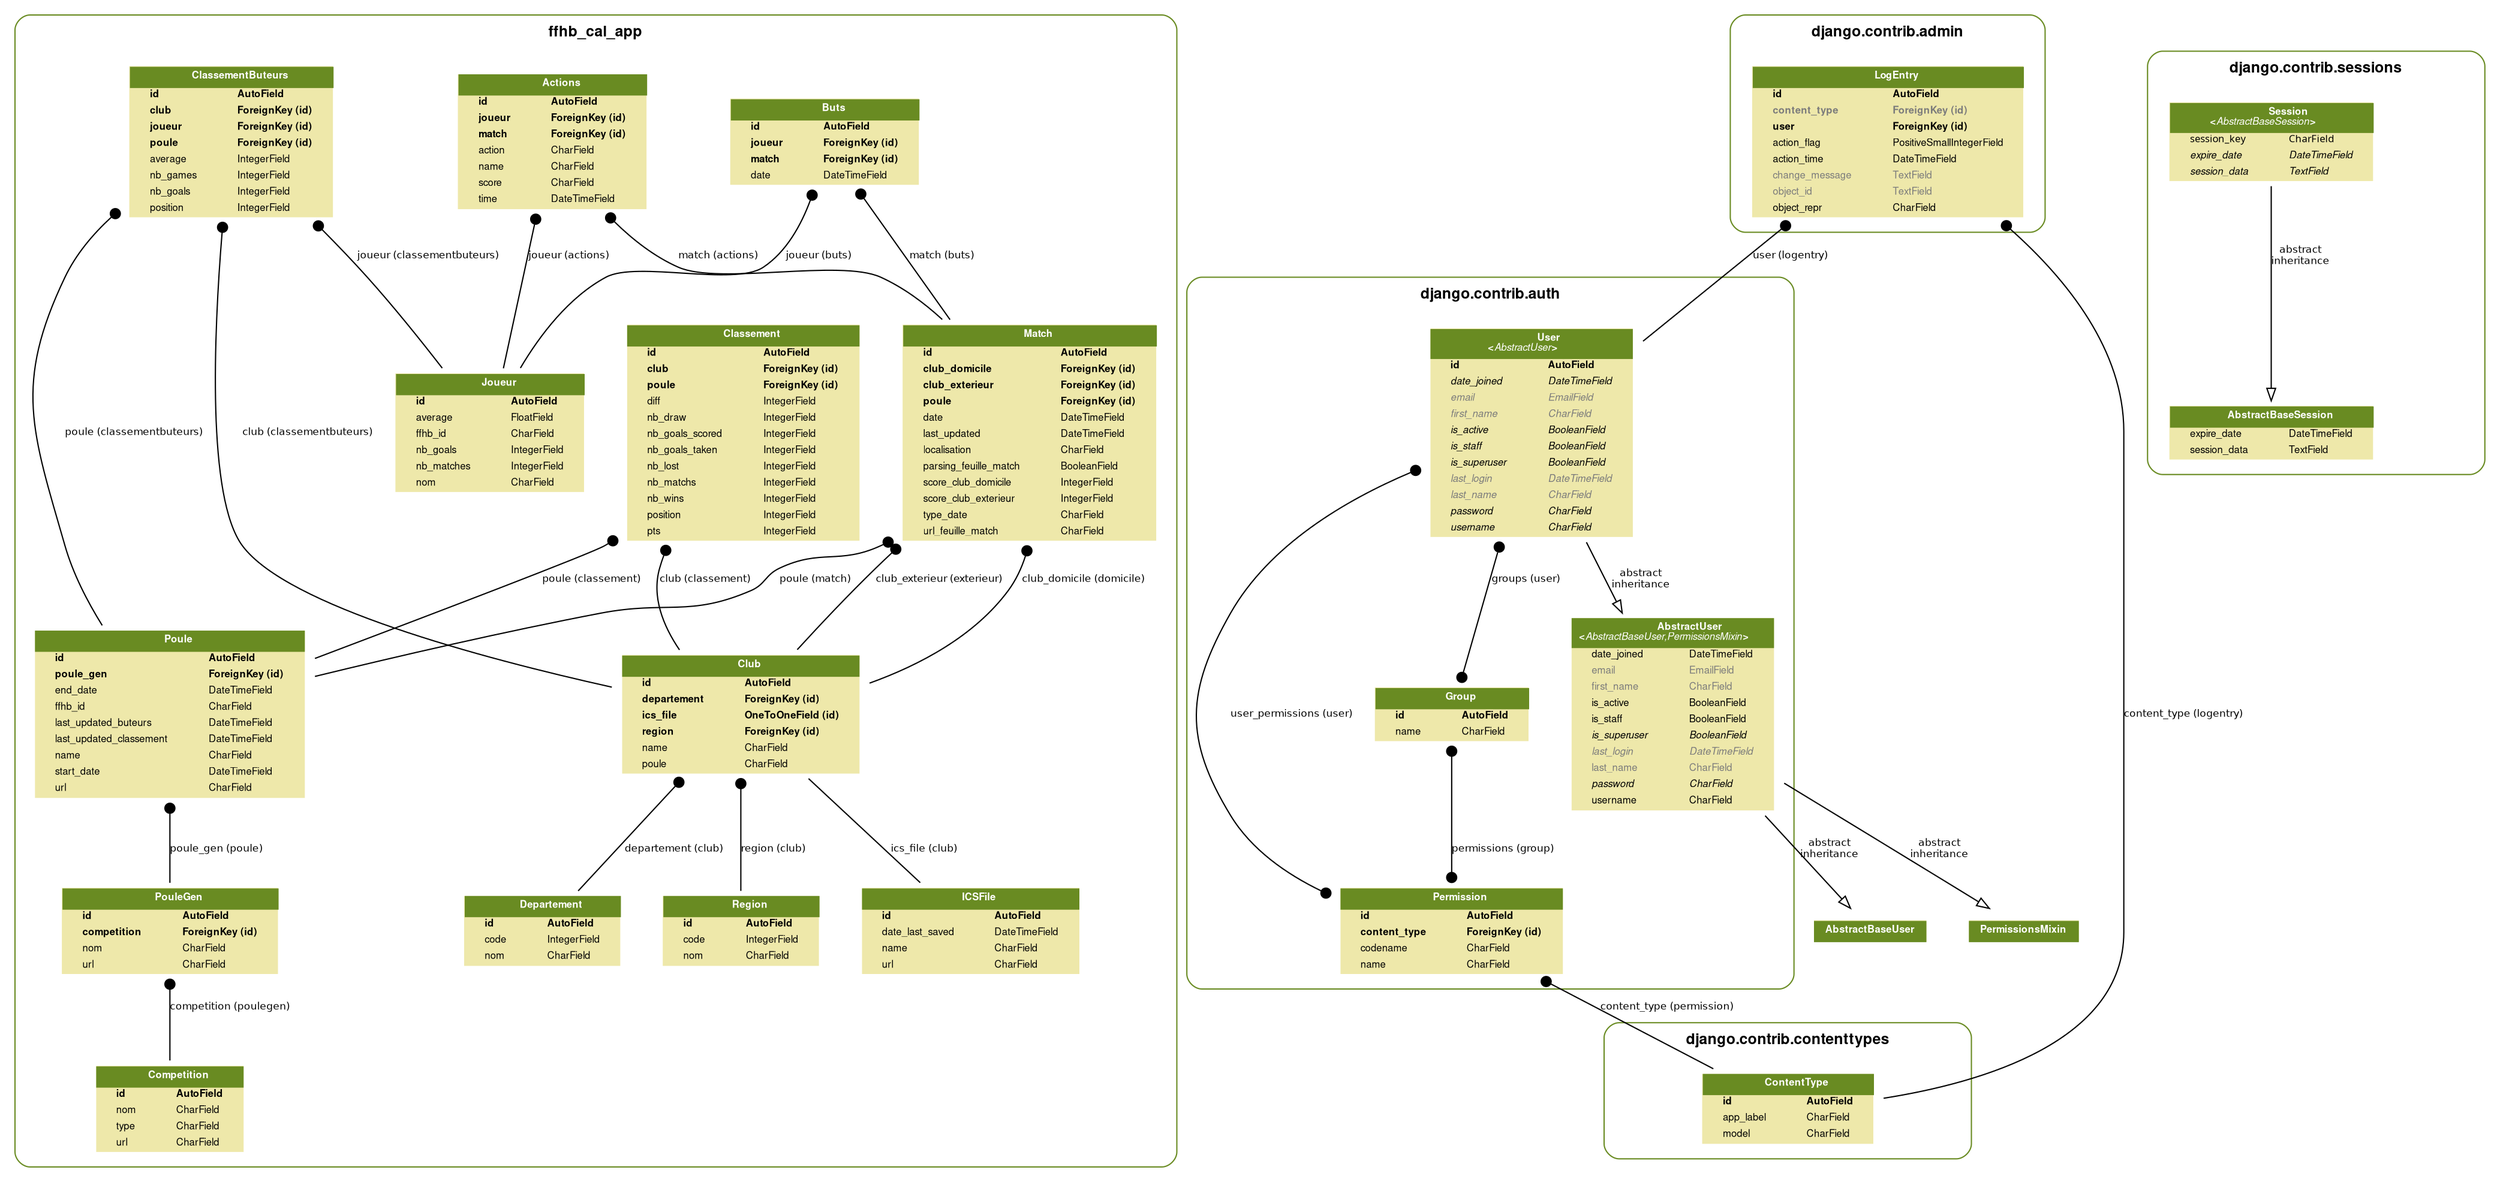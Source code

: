 digraph model_graph {
  // Dotfile by Django-Extensions graph_models
  // Created: 2018-10-23 17:36
  // Cli Options: -a

  fontname = "Helvetica"
  fontsize = 8
  splines  = true

  node [
    fontname = "Helvetica"
    fontsize = 8
    shape = "plaintext"
  ]

  edge [
    fontname = "Helvetica"
    fontsize = 8
  ]

  // Labels
  subgraph cluster_ffhb_cal_app {
    label=<
          <TABLE BORDER="0" CELLBORDER="0" CELLSPACING="0">
          <TR><TD COLSPAN="2" CELLPADDING="4" ALIGN="CENTER">
          <FONT FACE="Helvetica Bold" COLOR="Black" POINT-SIZE="12">
          ffhb_cal_app
          </FONT>
          </TD></TR>
          </TABLE>
          >
    color=olivedrab4
    style="rounded"
  
    ffhb_cal_app_models_Competition [label=<
      <TABLE BGCOLOR="palegoldenrod" BORDER="0" CELLBORDER="0" CELLSPACING="0">
      <TR><TD COLSPAN="2" CELLPADDING="4" ALIGN="CENTER" BGCOLOR="olivedrab4">
      <FONT FACE="Helvetica Bold" COLOR="white">
      Competition
      </FONT></TD></TR>
    
    
      <TR><TD ALIGN="LEFT" BORDER="0">
      <FONT FACE="Helvetica Bold">id</FONT>
      </TD><TD ALIGN="LEFT">
      <FONT FACE="Helvetica Bold">AutoField</FONT>
      </TD></TR>
    
    
    
      <TR><TD ALIGN="LEFT" BORDER="0">
      <FONT FACE="Helvetica ">nom</FONT>
      </TD><TD ALIGN="LEFT">
      <FONT FACE="Helvetica ">CharField</FONT>
      </TD></TR>
    
    
    
      <TR><TD ALIGN="LEFT" BORDER="0">
      <FONT FACE="Helvetica ">type</FONT>
      </TD><TD ALIGN="LEFT">
      <FONT FACE="Helvetica ">CharField</FONT>
      </TD></TR>
    
    
    
      <TR><TD ALIGN="LEFT" BORDER="0">
      <FONT FACE="Helvetica ">url</FONT>
      </TD><TD ALIGN="LEFT">
      <FONT FACE="Helvetica ">CharField</FONT>
      </TD></TR>
    
    
      </TABLE>
      >]
  
    ffhb_cal_app_models_PouleGen [label=<
      <TABLE BGCOLOR="palegoldenrod" BORDER="0" CELLBORDER="0" CELLSPACING="0">
      <TR><TD COLSPAN="2" CELLPADDING="4" ALIGN="CENTER" BGCOLOR="olivedrab4">
      <FONT FACE="Helvetica Bold" COLOR="white">
      PouleGen
      </FONT></TD></TR>
    
    
      <TR><TD ALIGN="LEFT" BORDER="0">
      <FONT FACE="Helvetica Bold">id</FONT>
      </TD><TD ALIGN="LEFT">
      <FONT FACE="Helvetica Bold">AutoField</FONT>
      </TD></TR>
    
    
    
      <TR><TD ALIGN="LEFT" BORDER="0">
      <FONT FACE="Helvetica Bold">competition</FONT>
      </TD><TD ALIGN="LEFT">
      <FONT FACE="Helvetica Bold">ForeignKey (id)</FONT>
      </TD></TR>
    
    
    
      <TR><TD ALIGN="LEFT" BORDER="0">
      <FONT FACE="Helvetica ">nom</FONT>
      </TD><TD ALIGN="LEFT">
      <FONT FACE="Helvetica ">CharField</FONT>
      </TD></TR>
    
    
    
      <TR><TD ALIGN="LEFT" BORDER="0">
      <FONT FACE="Helvetica ">url</FONT>
      </TD><TD ALIGN="LEFT">
      <FONT FACE="Helvetica ">CharField</FONT>
      </TD></TR>
    
    
      </TABLE>
      >]
  
    ffhb_cal_app_models_Poule [label=<
      <TABLE BGCOLOR="palegoldenrod" BORDER="0" CELLBORDER="0" CELLSPACING="0">
      <TR><TD COLSPAN="2" CELLPADDING="4" ALIGN="CENTER" BGCOLOR="olivedrab4">
      <FONT FACE="Helvetica Bold" COLOR="white">
      Poule
      </FONT></TD></TR>
    
    
      <TR><TD ALIGN="LEFT" BORDER="0">
      <FONT FACE="Helvetica Bold">id</FONT>
      </TD><TD ALIGN="LEFT">
      <FONT FACE="Helvetica Bold">AutoField</FONT>
      </TD></TR>
    
    
    
      <TR><TD ALIGN="LEFT" BORDER="0">
      <FONT FACE="Helvetica Bold">poule_gen</FONT>
      </TD><TD ALIGN="LEFT">
      <FONT FACE="Helvetica Bold">ForeignKey (id)</FONT>
      </TD></TR>
    
    
    
      <TR><TD ALIGN="LEFT" BORDER="0">
      <FONT FACE="Helvetica ">end_date</FONT>
      </TD><TD ALIGN="LEFT">
      <FONT FACE="Helvetica ">DateTimeField</FONT>
      </TD></TR>
    
    
    
      <TR><TD ALIGN="LEFT" BORDER="0">
      <FONT FACE="Helvetica ">ffhb_id</FONT>
      </TD><TD ALIGN="LEFT">
      <FONT FACE="Helvetica ">CharField</FONT>
      </TD></TR>
    
    
    
      <TR><TD ALIGN="LEFT" BORDER="0">
      <FONT FACE="Helvetica ">last_updated_buteurs</FONT>
      </TD><TD ALIGN="LEFT">
      <FONT FACE="Helvetica ">DateTimeField</FONT>
      </TD></TR>
    
    
    
      <TR><TD ALIGN="LEFT" BORDER="0">
      <FONT FACE="Helvetica ">last_updated_classement</FONT>
      </TD><TD ALIGN="LEFT">
      <FONT FACE="Helvetica ">DateTimeField</FONT>
      </TD></TR>
    
    
    
      <TR><TD ALIGN="LEFT" BORDER="0">
      <FONT FACE="Helvetica ">name</FONT>
      </TD><TD ALIGN="LEFT">
      <FONT FACE="Helvetica ">CharField</FONT>
      </TD></TR>
    
    
    
      <TR><TD ALIGN="LEFT" BORDER="0">
      <FONT FACE="Helvetica ">start_date</FONT>
      </TD><TD ALIGN="LEFT">
      <FONT FACE="Helvetica ">DateTimeField</FONT>
      </TD></TR>
    
    
    
      <TR><TD ALIGN="LEFT" BORDER="0">
      <FONT FACE="Helvetica ">url</FONT>
      </TD><TD ALIGN="LEFT">
      <FONT FACE="Helvetica ">CharField</FONT>
      </TD></TR>
    
    
      </TABLE>
      >]
  
    ffhb_cal_app_models_Departement [label=<
      <TABLE BGCOLOR="palegoldenrod" BORDER="0" CELLBORDER="0" CELLSPACING="0">
      <TR><TD COLSPAN="2" CELLPADDING="4" ALIGN="CENTER" BGCOLOR="olivedrab4">
      <FONT FACE="Helvetica Bold" COLOR="white">
      Departement
      </FONT></TD></TR>
    
    
      <TR><TD ALIGN="LEFT" BORDER="0">
      <FONT FACE="Helvetica Bold">id</FONT>
      </TD><TD ALIGN="LEFT">
      <FONT FACE="Helvetica Bold">AutoField</FONT>
      </TD></TR>
    
    
    
      <TR><TD ALIGN="LEFT" BORDER="0">
      <FONT FACE="Helvetica ">code</FONT>
      </TD><TD ALIGN="LEFT">
      <FONT FACE="Helvetica ">IntegerField</FONT>
      </TD></TR>
    
    
    
      <TR><TD ALIGN="LEFT" BORDER="0">
      <FONT FACE="Helvetica ">nom</FONT>
      </TD><TD ALIGN="LEFT">
      <FONT FACE="Helvetica ">CharField</FONT>
      </TD></TR>
    
    
      </TABLE>
      >]
  
    ffhb_cal_app_models_Region [label=<
      <TABLE BGCOLOR="palegoldenrod" BORDER="0" CELLBORDER="0" CELLSPACING="0">
      <TR><TD COLSPAN="2" CELLPADDING="4" ALIGN="CENTER" BGCOLOR="olivedrab4">
      <FONT FACE="Helvetica Bold" COLOR="white">
      Region
      </FONT></TD></TR>
    
    
      <TR><TD ALIGN="LEFT" BORDER="0">
      <FONT FACE="Helvetica Bold">id</FONT>
      </TD><TD ALIGN="LEFT">
      <FONT FACE="Helvetica Bold">AutoField</FONT>
      </TD></TR>
    
    
    
      <TR><TD ALIGN="LEFT" BORDER="0">
      <FONT FACE="Helvetica ">code</FONT>
      </TD><TD ALIGN="LEFT">
      <FONT FACE="Helvetica ">IntegerField</FONT>
      </TD></TR>
    
    
    
      <TR><TD ALIGN="LEFT" BORDER="0">
      <FONT FACE="Helvetica ">nom</FONT>
      </TD><TD ALIGN="LEFT">
      <FONT FACE="Helvetica ">CharField</FONT>
      </TD></TR>
    
    
      </TABLE>
      >]
  
    ffhb_cal_app_models_ICSFile [label=<
      <TABLE BGCOLOR="palegoldenrod" BORDER="0" CELLBORDER="0" CELLSPACING="0">
      <TR><TD COLSPAN="2" CELLPADDING="4" ALIGN="CENTER" BGCOLOR="olivedrab4">
      <FONT FACE="Helvetica Bold" COLOR="white">
      ICSFile
      </FONT></TD></TR>
    
    
      <TR><TD ALIGN="LEFT" BORDER="0">
      <FONT FACE="Helvetica Bold">id</FONT>
      </TD><TD ALIGN="LEFT">
      <FONT FACE="Helvetica Bold">AutoField</FONT>
      </TD></TR>
    
    
    
      <TR><TD ALIGN="LEFT" BORDER="0">
      <FONT FACE="Helvetica ">date_last_saved</FONT>
      </TD><TD ALIGN="LEFT">
      <FONT FACE="Helvetica ">DateTimeField</FONT>
      </TD></TR>
    
    
    
      <TR><TD ALIGN="LEFT" BORDER="0">
      <FONT FACE="Helvetica ">name</FONT>
      </TD><TD ALIGN="LEFT">
      <FONT FACE="Helvetica ">CharField</FONT>
      </TD></TR>
    
    
    
      <TR><TD ALIGN="LEFT" BORDER="0">
      <FONT FACE="Helvetica ">url</FONT>
      </TD><TD ALIGN="LEFT">
      <FONT FACE="Helvetica ">CharField</FONT>
      </TD></TR>
    
    
      </TABLE>
      >]
  
    ffhb_cal_app_models_Club [label=<
      <TABLE BGCOLOR="palegoldenrod" BORDER="0" CELLBORDER="0" CELLSPACING="0">
      <TR><TD COLSPAN="2" CELLPADDING="4" ALIGN="CENTER" BGCOLOR="olivedrab4">
      <FONT FACE="Helvetica Bold" COLOR="white">
      Club
      </FONT></TD></TR>
    
    
      <TR><TD ALIGN="LEFT" BORDER="0">
      <FONT FACE="Helvetica Bold">id</FONT>
      </TD><TD ALIGN="LEFT">
      <FONT FACE="Helvetica Bold">AutoField</FONT>
      </TD></TR>
    
    
    
      <TR><TD ALIGN="LEFT" BORDER="0">
      <FONT FACE="Helvetica Bold">departement</FONT>
      </TD><TD ALIGN="LEFT">
      <FONT FACE="Helvetica Bold">ForeignKey (id)</FONT>
      </TD></TR>
    
    
    
      <TR><TD ALIGN="LEFT" BORDER="0">
      <FONT FACE="Helvetica Bold">ics_file</FONT>
      </TD><TD ALIGN="LEFT">
      <FONT FACE="Helvetica Bold">OneToOneField (id)</FONT>
      </TD></TR>
    
    
    
      <TR><TD ALIGN="LEFT" BORDER="0">
      <FONT FACE="Helvetica Bold">region</FONT>
      </TD><TD ALIGN="LEFT">
      <FONT FACE="Helvetica Bold">ForeignKey (id)</FONT>
      </TD></TR>
    
    
    
      <TR><TD ALIGN="LEFT" BORDER="0">
      <FONT FACE="Helvetica ">name</FONT>
      </TD><TD ALIGN="LEFT">
      <FONT FACE="Helvetica ">CharField</FONT>
      </TD></TR>
    
    
    
      <TR><TD ALIGN="LEFT" BORDER="0">
      <FONT FACE="Helvetica ">poule</FONT>
      </TD><TD ALIGN="LEFT">
      <FONT FACE="Helvetica ">CharField</FONT>
      </TD></TR>
    
    
      </TABLE>
      >]
  
    ffhb_cal_app_models_Classement [label=<
      <TABLE BGCOLOR="palegoldenrod" BORDER="0" CELLBORDER="0" CELLSPACING="0">
      <TR><TD COLSPAN="2" CELLPADDING="4" ALIGN="CENTER" BGCOLOR="olivedrab4">
      <FONT FACE="Helvetica Bold" COLOR="white">
      Classement
      </FONT></TD></TR>
    
    
      <TR><TD ALIGN="LEFT" BORDER="0">
      <FONT FACE="Helvetica Bold">id</FONT>
      </TD><TD ALIGN="LEFT">
      <FONT FACE="Helvetica Bold">AutoField</FONT>
      </TD></TR>
    
    
    
      <TR><TD ALIGN="LEFT" BORDER="0">
      <FONT FACE="Helvetica Bold">club</FONT>
      </TD><TD ALIGN="LEFT">
      <FONT FACE="Helvetica Bold">ForeignKey (id)</FONT>
      </TD></TR>
    
    
    
      <TR><TD ALIGN="LEFT" BORDER="0">
      <FONT FACE="Helvetica Bold">poule</FONT>
      </TD><TD ALIGN="LEFT">
      <FONT FACE="Helvetica Bold">ForeignKey (id)</FONT>
      </TD></TR>
    
    
    
      <TR><TD ALIGN="LEFT" BORDER="0">
      <FONT FACE="Helvetica ">diff</FONT>
      </TD><TD ALIGN="LEFT">
      <FONT FACE="Helvetica ">IntegerField</FONT>
      </TD></TR>
    
    
    
      <TR><TD ALIGN="LEFT" BORDER="0">
      <FONT FACE="Helvetica ">nb_draw</FONT>
      </TD><TD ALIGN="LEFT">
      <FONT FACE="Helvetica ">IntegerField</FONT>
      </TD></TR>
    
    
    
      <TR><TD ALIGN="LEFT" BORDER="0">
      <FONT FACE="Helvetica ">nb_goals_scored</FONT>
      </TD><TD ALIGN="LEFT">
      <FONT FACE="Helvetica ">IntegerField</FONT>
      </TD></TR>
    
    
    
      <TR><TD ALIGN="LEFT" BORDER="0">
      <FONT FACE="Helvetica ">nb_goals_taken</FONT>
      </TD><TD ALIGN="LEFT">
      <FONT FACE="Helvetica ">IntegerField</FONT>
      </TD></TR>
    
    
    
      <TR><TD ALIGN="LEFT" BORDER="0">
      <FONT FACE="Helvetica ">nb_lost</FONT>
      </TD><TD ALIGN="LEFT">
      <FONT FACE="Helvetica ">IntegerField</FONT>
      </TD></TR>
    
    
    
      <TR><TD ALIGN="LEFT" BORDER="0">
      <FONT FACE="Helvetica ">nb_matchs</FONT>
      </TD><TD ALIGN="LEFT">
      <FONT FACE="Helvetica ">IntegerField</FONT>
      </TD></TR>
    
    
    
      <TR><TD ALIGN="LEFT" BORDER="0">
      <FONT FACE="Helvetica ">nb_wins</FONT>
      </TD><TD ALIGN="LEFT">
      <FONT FACE="Helvetica ">IntegerField</FONT>
      </TD></TR>
    
    
    
      <TR><TD ALIGN="LEFT" BORDER="0">
      <FONT FACE="Helvetica ">position</FONT>
      </TD><TD ALIGN="LEFT">
      <FONT FACE="Helvetica ">IntegerField</FONT>
      </TD></TR>
    
    
    
      <TR><TD ALIGN="LEFT" BORDER="0">
      <FONT FACE="Helvetica ">pts</FONT>
      </TD><TD ALIGN="LEFT">
      <FONT FACE="Helvetica ">IntegerField</FONT>
      </TD></TR>
    
    
      </TABLE>
      >]
  
    ffhb_cal_app_models_Joueur [label=<
      <TABLE BGCOLOR="palegoldenrod" BORDER="0" CELLBORDER="0" CELLSPACING="0">
      <TR><TD COLSPAN="2" CELLPADDING="4" ALIGN="CENTER" BGCOLOR="olivedrab4">
      <FONT FACE="Helvetica Bold" COLOR="white">
      Joueur
      </FONT></TD></TR>
    
    
      <TR><TD ALIGN="LEFT" BORDER="0">
      <FONT FACE="Helvetica Bold">id</FONT>
      </TD><TD ALIGN="LEFT">
      <FONT FACE="Helvetica Bold">AutoField</FONT>
      </TD></TR>
    
    
    
      <TR><TD ALIGN="LEFT" BORDER="0">
      <FONT FACE="Helvetica ">average</FONT>
      </TD><TD ALIGN="LEFT">
      <FONT FACE="Helvetica ">FloatField</FONT>
      </TD></TR>
    
    
    
      <TR><TD ALIGN="LEFT" BORDER="0">
      <FONT FACE="Helvetica ">ffhb_id</FONT>
      </TD><TD ALIGN="LEFT">
      <FONT FACE="Helvetica ">CharField</FONT>
      </TD></TR>
    
    
    
      <TR><TD ALIGN="LEFT" BORDER="0">
      <FONT FACE="Helvetica ">nb_goals</FONT>
      </TD><TD ALIGN="LEFT">
      <FONT FACE="Helvetica ">IntegerField</FONT>
      </TD></TR>
    
    
    
      <TR><TD ALIGN="LEFT" BORDER="0">
      <FONT FACE="Helvetica ">nb_matches</FONT>
      </TD><TD ALIGN="LEFT">
      <FONT FACE="Helvetica ">IntegerField</FONT>
      </TD></TR>
    
    
    
      <TR><TD ALIGN="LEFT" BORDER="0">
      <FONT FACE="Helvetica ">nom</FONT>
      </TD><TD ALIGN="LEFT">
      <FONT FACE="Helvetica ">CharField</FONT>
      </TD></TR>
    
    
      </TABLE>
      >]
  
    ffhb_cal_app_models_ClassementButeurs [label=<
      <TABLE BGCOLOR="palegoldenrod" BORDER="0" CELLBORDER="0" CELLSPACING="0">
      <TR><TD COLSPAN="2" CELLPADDING="4" ALIGN="CENTER" BGCOLOR="olivedrab4">
      <FONT FACE="Helvetica Bold" COLOR="white">
      ClassementButeurs
      </FONT></TD></TR>
    
    
      <TR><TD ALIGN="LEFT" BORDER="0">
      <FONT FACE="Helvetica Bold">id</FONT>
      </TD><TD ALIGN="LEFT">
      <FONT FACE="Helvetica Bold">AutoField</FONT>
      </TD></TR>
    
    
    
      <TR><TD ALIGN="LEFT" BORDER="0">
      <FONT FACE="Helvetica Bold">club</FONT>
      </TD><TD ALIGN="LEFT">
      <FONT FACE="Helvetica Bold">ForeignKey (id)</FONT>
      </TD></TR>
    
    
    
      <TR><TD ALIGN="LEFT" BORDER="0">
      <FONT FACE="Helvetica Bold">joueur</FONT>
      </TD><TD ALIGN="LEFT">
      <FONT FACE="Helvetica Bold">ForeignKey (id)</FONT>
      </TD></TR>
    
    
    
      <TR><TD ALIGN="LEFT" BORDER="0">
      <FONT FACE="Helvetica Bold">poule</FONT>
      </TD><TD ALIGN="LEFT">
      <FONT FACE="Helvetica Bold">ForeignKey (id)</FONT>
      </TD></TR>
    
    
    
      <TR><TD ALIGN="LEFT" BORDER="0">
      <FONT FACE="Helvetica ">average</FONT>
      </TD><TD ALIGN="LEFT">
      <FONT FACE="Helvetica ">IntegerField</FONT>
      </TD></TR>
    
    
    
      <TR><TD ALIGN="LEFT" BORDER="0">
      <FONT FACE="Helvetica ">nb_games</FONT>
      </TD><TD ALIGN="LEFT">
      <FONT FACE="Helvetica ">IntegerField</FONT>
      </TD></TR>
    
    
    
      <TR><TD ALIGN="LEFT" BORDER="0">
      <FONT FACE="Helvetica ">nb_goals</FONT>
      </TD><TD ALIGN="LEFT">
      <FONT FACE="Helvetica ">IntegerField</FONT>
      </TD></TR>
    
    
    
      <TR><TD ALIGN="LEFT" BORDER="0">
      <FONT FACE="Helvetica ">position</FONT>
      </TD><TD ALIGN="LEFT">
      <FONT FACE="Helvetica ">IntegerField</FONT>
      </TD></TR>
    
    
      </TABLE>
      >]
  
    ffhb_cal_app_models_Match [label=<
      <TABLE BGCOLOR="palegoldenrod" BORDER="0" CELLBORDER="0" CELLSPACING="0">
      <TR><TD COLSPAN="2" CELLPADDING="4" ALIGN="CENTER" BGCOLOR="olivedrab4">
      <FONT FACE="Helvetica Bold" COLOR="white">
      Match
      </FONT></TD></TR>
    
    
      <TR><TD ALIGN="LEFT" BORDER="0">
      <FONT FACE="Helvetica Bold">id</FONT>
      </TD><TD ALIGN="LEFT">
      <FONT FACE="Helvetica Bold">AutoField</FONT>
      </TD></TR>
    
    
    
      <TR><TD ALIGN="LEFT" BORDER="0">
      <FONT FACE="Helvetica Bold">club_domicile</FONT>
      </TD><TD ALIGN="LEFT">
      <FONT FACE="Helvetica Bold">ForeignKey (id)</FONT>
      </TD></TR>
    
    
    
      <TR><TD ALIGN="LEFT" BORDER="0">
      <FONT FACE="Helvetica Bold">club_exterieur</FONT>
      </TD><TD ALIGN="LEFT">
      <FONT FACE="Helvetica Bold">ForeignKey (id)</FONT>
      </TD></TR>
    
    
    
      <TR><TD ALIGN="LEFT" BORDER="0">
      <FONT FACE="Helvetica Bold">poule</FONT>
      </TD><TD ALIGN="LEFT">
      <FONT FACE="Helvetica Bold">ForeignKey (id)</FONT>
      </TD></TR>
    
    
    
      <TR><TD ALIGN="LEFT" BORDER="0">
      <FONT FACE="Helvetica ">date</FONT>
      </TD><TD ALIGN="LEFT">
      <FONT FACE="Helvetica ">DateTimeField</FONT>
      </TD></TR>
    
    
    
      <TR><TD ALIGN="LEFT" BORDER="0">
      <FONT FACE="Helvetica ">last_updated</FONT>
      </TD><TD ALIGN="LEFT">
      <FONT FACE="Helvetica ">DateTimeField</FONT>
      </TD></TR>
    
    
    
      <TR><TD ALIGN="LEFT" BORDER="0">
      <FONT FACE="Helvetica ">localisation</FONT>
      </TD><TD ALIGN="LEFT">
      <FONT FACE="Helvetica ">CharField</FONT>
      </TD></TR>
    
    
    
      <TR><TD ALIGN="LEFT" BORDER="0">
      <FONT FACE="Helvetica ">parsing_feuille_match</FONT>
      </TD><TD ALIGN="LEFT">
      <FONT FACE="Helvetica ">BooleanField</FONT>
      </TD></TR>
    
    
    
      <TR><TD ALIGN="LEFT" BORDER="0">
      <FONT FACE="Helvetica ">score_club_domicile</FONT>
      </TD><TD ALIGN="LEFT">
      <FONT FACE="Helvetica ">IntegerField</FONT>
      </TD></TR>
    
    
    
      <TR><TD ALIGN="LEFT" BORDER="0">
      <FONT FACE="Helvetica ">score_club_exterieur</FONT>
      </TD><TD ALIGN="LEFT">
      <FONT FACE="Helvetica ">IntegerField</FONT>
      </TD></TR>
    
    
    
      <TR><TD ALIGN="LEFT" BORDER="0">
      <FONT FACE="Helvetica ">type_date</FONT>
      </TD><TD ALIGN="LEFT">
      <FONT FACE="Helvetica ">CharField</FONT>
      </TD></TR>
    
    
    
      <TR><TD ALIGN="LEFT" BORDER="0">
      <FONT FACE="Helvetica ">url_feuille_match</FONT>
      </TD><TD ALIGN="LEFT">
      <FONT FACE="Helvetica ">CharField</FONT>
      </TD></TR>
    
    
      </TABLE>
      >]
  
    ffhb_cal_app_models_Actions [label=<
      <TABLE BGCOLOR="palegoldenrod" BORDER="0" CELLBORDER="0" CELLSPACING="0">
      <TR><TD COLSPAN="2" CELLPADDING="4" ALIGN="CENTER" BGCOLOR="olivedrab4">
      <FONT FACE="Helvetica Bold" COLOR="white">
      Actions
      </FONT></TD></TR>
    
    
      <TR><TD ALIGN="LEFT" BORDER="0">
      <FONT FACE="Helvetica Bold">id</FONT>
      </TD><TD ALIGN="LEFT">
      <FONT FACE="Helvetica Bold">AutoField</FONT>
      </TD></TR>
    
    
    
      <TR><TD ALIGN="LEFT" BORDER="0">
      <FONT FACE="Helvetica Bold">joueur</FONT>
      </TD><TD ALIGN="LEFT">
      <FONT FACE="Helvetica Bold">ForeignKey (id)</FONT>
      </TD></TR>
    
    
    
      <TR><TD ALIGN="LEFT" BORDER="0">
      <FONT FACE="Helvetica Bold">match</FONT>
      </TD><TD ALIGN="LEFT">
      <FONT FACE="Helvetica Bold">ForeignKey (id)</FONT>
      </TD></TR>
    
    
    
      <TR><TD ALIGN="LEFT" BORDER="0">
      <FONT FACE="Helvetica ">action</FONT>
      </TD><TD ALIGN="LEFT">
      <FONT FACE="Helvetica ">CharField</FONT>
      </TD></TR>
    
    
    
      <TR><TD ALIGN="LEFT" BORDER="0">
      <FONT FACE="Helvetica ">name</FONT>
      </TD><TD ALIGN="LEFT">
      <FONT FACE="Helvetica ">CharField</FONT>
      </TD></TR>
    
    
    
      <TR><TD ALIGN="LEFT" BORDER="0">
      <FONT FACE="Helvetica ">score</FONT>
      </TD><TD ALIGN="LEFT">
      <FONT FACE="Helvetica ">CharField</FONT>
      </TD></TR>
    
    
    
      <TR><TD ALIGN="LEFT" BORDER="0">
      <FONT FACE="Helvetica ">time</FONT>
      </TD><TD ALIGN="LEFT">
      <FONT FACE="Helvetica ">DateTimeField</FONT>
      </TD></TR>
    
    
      </TABLE>
      >]
  
    ffhb_cal_app_models_Buts [label=<
      <TABLE BGCOLOR="palegoldenrod" BORDER="0" CELLBORDER="0" CELLSPACING="0">
      <TR><TD COLSPAN="2" CELLPADDING="4" ALIGN="CENTER" BGCOLOR="olivedrab4">
      <FONT FACE="Helvetica Bold" COLOR="white">
      Buts
      </FONT></TD></TR>
    
    
      <TR><TD ALIGN="LEFT" BORDER="0">
      <FONT FACE="Helvetica Bold">id</FONT>
      </TD><TD ALIGN="LEFT">
      <FONT FACE="Helvetica Bold">AutoField</FONT>
      </TD></TR>
    
    
    
      <TR><TD ALIGN="LEFT" BORDER="0">
      <FONT FACE="Helvetica Bold">joueur</FONT>
      </TD><TD ALIGN="LEFT">
      <FONT FACE="Helvetica Bold">ForeignKey (id)</FONT>
      </TD></TR>
    
    
    
      <TR><TD ALIGN="LEFT" BORDER="0">
      <FONT FACE="Helvetica Bold">match</FONT>
      </TD><TD ALIGN="LEFT">
      <FONT FACE="Helvetica Bold">ForeignKey (id)</FONT>
      </TD></TR>
    
    
    
      <TR><TD ALIGN="LEFT" BORDER="0">
      <FONT FACE="Helvetica ">date</FONT>
      </TD><TD ALIGN="LEFT">
      <FONT FACE="Helvetica ">DateTimeField</FONT>
      </TD></TR>
    
    
      </TABLE>
      >]

  }
  subgraph cluster_django_contrib_admin {
    label=<
          <TABLE BORDER="0" CELLBORDER="0" CELLSPACING="0">
          <TR><TD COLSPAN="2" CELLPADDING="4" ALIGN="CENTER">
          <FONT FACE="Helvetica Bold" COLOR="Black" POINT-SIZE="12">
          django.contrib.admin
          </FONT>
          </TD></TR>
          </TABLE>
          >
    color=olivedrab4
    style="rounded"
  
    django_contrib_admin_models_LogEntry [label=<
      <TABLE BGCOLOR="palegoldenrod" BORDER="0" CELLBORDER="0" CELLSPACING="0">
      <TR><TD COLSPAN="2" CELLPADDING="4" ALIGN="CENTER" BGCOLOR="olivedrab4">
      <FONT FACE="Helvetica Bold" COLOR="white">
      LogEntry
      </FONT></TD></TR>
    
    
      <TR><TD ALIGN="LEFT" BORDER="0">
      <FONT FACE="Helvetica Bold">id</FONT>
      </TD><TD ALIGN="LEFT">
      <FONT FACE="Helvetica Bold">AutoField</FONT>
      </TD></TR>
    
    
    
      <TR><TD ALIGN="LEFT" BORDER="0">
      <FONT COLOR="#7B7B7B" FACE="Helvetica Bold">content_type</FONT>
      </TD><TD ALIGN="LEFT">
      <FONT COLOR="#7B7B7B" FACE="Helvetica Bold">ForeignKey (id)</FONT>
      </TD></TR>
    
    
    
      <TR><TD ALIGN="LEFT" BORDER="0">
      <FONT FACE="Helvetica Bold">user</FONT>
      </TD><TD ALIGN="LEFT">
      <FONT FACE="Helvetica Bold">ForeignKey (id)</FONT>
      </TD></TR>
    
    
    
      <TR><TD ALIGN="LEFT" BORDER="0">
      <FONT FACE="Helvetica ">action_flag</FONT>
      </TD><TD ALIGN="LEFT">
      <FONT FACE="Helvetica ">PositiveSmallIntegerField</FONT>
      </TD></TR>
    
    
    
      <TR><TD ALIGN="LEFT" BORDER="0">
      <FONT FACE="Helvetica ">action_time</FONT>
      </TD><TD ALIGN="LEFT">
      <FONT FACE="Helvetica ">DateTimeField</FONT>
      </TD></TR>
    
    
    
      <TR><TD ALIGN="LEFT" BORDER="0">
      <FONT COLOR="#7B7B7B" FACE="Helvetica ">change_message</FONT>
      </TD><TD ALIGN="LEFT">
      <FONT COLOR="#7B7B7B" FACE="Helvetica ">TextField</FONT>
      </TD></TR>
    
    
    
      <TR><TD ALIGN="LEFT" BORDER="0">
      <FONT COLOR="#7B7B7B" FACE="Helvetica ">object_id</FONT>
      </TD><TD ALIGN="LEFT">
      <FONT COLOR="#7B7B7B" FACE="Helvetica ">TextField</FONT>
      </TD></TR>
    
    
    
      <TR><TD ALIGN="LEFT" BORDER="0">
      <FONT FACE="Helvetica ">object_repr</FONT>
      </TD><TD ALIGN="LEFT">
      <FONT FACE="Helvetica ">CharField</FONT>
      </TD></TR>
    
    
      </TABLE>
      >]

  }
  subgraph cluster_django_contrib_auth {
    label=<
          <TABLE BORDER="0" CELLBORDER="0" CELLSPACING="0">
          <TR><TD COLSPAN="2" CELLPADDING="4" ALIGN="CENTER">
          <FONT FACE="Helvetica Bold" COLOR="Black" POINT-SIZE="12">
          django.contrib.auth
          </FONT>
          </TD></TR>
          </TABLE>
          >
    color=olivedrab4
    style="rounded"
  
    django_contrib_auth_models_AbstractUser [label=<
      <TABLE BGCOLOR="palegoldenrod" BORDER="0" CELLBORDER="0" CELLSPACING="0">
      <TR><TD COLSPAN="2" CELLPADDING="4" ALIGN="CENTER" BGCOLOR="olivedrab4">
      <FONT FACE="Helvetica Bold" COLOR="white">
      AbstractUser<BR/>&lt;<FONT FACE="Helvetica Italic">AbstractBaseUser,PermissionsMixin</FONT>&gt;
      </FONT></TD></TR>
    
    
      <TR><TD ALIGN="LEFT" BORDER="0">
      <FONT FACE="Helvetica ">date_joined</FONT>
      </TD><TD ALIGN="LEFT">
      <FONT FACE="Helvetica ">DateTimeField</FONT>
      </TD></TR>
    
    
    
      <TR><TD ALIGN="LEFT" BORDER="0">
      <FONT COLOR="#7B7B7B" FACE="Helvetica ">email</FONT>
      </TD><TD ALIGN="LEFT">
      <FONT COLOR="#7B7B7B" FACE="Helvetica ">EmailField</FONT>
      </TD></TR>
    
    
    
      <TR><TD ALIGN="LEFT" BORDER="0">
      <FONT COLOR="#7B7B7B" FACE="Helvetica ">first_name</FONT>
      </TD><TD ALIGN="LEFT">
      <FONT COLOR="#7B7B7B" FACE="Helvetica ">CharField</FONT>
      </TD></TR>
    
    
    
      <TR><TD ALIGN="LEFT" BORDER="0">
      <FONT FACE="Helvetica ">is_active</FONT>
      </TD><TD ALIGN="LEFT">
      <FONT FACE="Helvetica ">BooleanField</FONT>
      </TD></TR>
    
    
    
      <TR><TD ALIGN="LEFT" BORDER="0">
      <FONT FACE="Helvetica ">is_staff</FONT>
      </TD><TD ALIGN="LEFT">
      <FONT FACE="Helvetica ">BooleanField</FONT>
      </TD></TR>
    
    
    
      <TR><TD ALIGN="LEFT" BORDER="0">
      <FONT FACE="Helvetica Italic">is_superuser</FONT>
      </TD><TD ALIGN="LEFT">
      <FONT FACE="Helvetica Italic">BooleanField</FONT>
      </TD></TR>
    
    
    
      <TR><TD ALIGN="LEFT" BORDER="0">
      <FONT COLOR="#7B7B7B" FACE="Helvetica Italic">last_login</FONT>
      </TD><TD ALIGN="LEFT">
      <FONT COLOR="#7B7B7B" FACE="Helvetica Italic">DateTimeField</FONT>
      </TD></TR>
    
    
    
      <TR><TD ALIGN="LEFT" BORDER="0">
      <FONT COLOR="#7B7B7B" FACE="Helvetica ">last_name</FONT>
      </TD><TD ALIGN="LEFT">
      <FONT COLOR="#7B7B7B" FACE="Helvetica ">CharField</FONT>
      </TD></TR>
    
    
    
      <TR><TD ALIGN="LEFT" BORDER="0">
      <FONT FACE="Helvetica Italic">password</FONT>
      </TD><TD ALIGN="LEFT">
      <FONT FACE="Helvetica Italic">CharField</FONT>
      </TD></TR>
    
    
    
      <TR><TD ALIGN="LEFT" BORDER="0">
      <FONT FACE="Helvetica ">username</FONT>
      </TD><TD ALIGN="LEFT">
      <FONT FACE="Helvetica ">CharField</FONT>
      </TD></TR>
    
    
      </TABLE>
      >]
  
    django_contrib_auth_models_Permission [label=<
      <TABLE BGCOLOR="palegoldenrod" BORDER="0" CELLBORDER="0" CELLSPACING="0">
      <TR><TD COLSPAN="2" CELLPADDING="4" ALIGN="CENTER" BGCOLOR="olivedrab4">
      <FONT FACE="Helvetica Bold" COLOR="white">
      Permission
      </FONT></TD></TR>
    
    
      <TR><TD ALIGN="LEFT" BORDER="0">
      <FONT FACE="Helvetica Bold">id</FONT>
      </TD><TD ALIGN="LEFT">
      <FONT FACE="Helvetica Bold">AutoField</FONT>
      </TD></TR>
    
    
    
      <TR><TD ALIGN="LEFT" BORDER="0">
      <FONT FACE="Helvetica Bold">content_type</FONT>
      </TD><TD ALIGN="LEFT">
      <FONT FACE="Helvetica Bold">ForeignKey (id)</FONT>
      </TD></TR>
    
    
    
      <TR><TD ALIGN="LEFT" BORDER="0">
      <FONT FACE="Helvetica ">codename</FONT>
      </TD><TD ALIGN="LEFT">
      <FONT FACE="Helvetica ">CharField</FONT>
      </TD></TR>
    
    
    
      <TR><TD ALIGN="LEFT" BORDER="0">
      <FONT FACE="Helvetica ">name</FONT>
      </TD><TD ALIGN="LEFT">
      <FONT FACE="Helvetica ">CharField</FONT>
      </TD></TR>
    
    
      </TABLE>
      >]
  
    django_contrib_auth_models_Group [label=<
      <TABLE BGCOLOR="palegoldenrod" BORDER="0" CELLBORDER="0" CELLSPACING="0">
      <TR><TD COLSPAN="2" CELLPADDING="4" ALIGN="CENTER" BGCOLOR="olivedrab4">
      <FONT FACE="Helvetica Bold" COLOR="white">
      Group
      </FONT></TD></TR>
    
    
      <TR><TD ALIGN="LEFT" BORDER="0">
      <FONT FACE="Helvetica Bold">id</FONT>
      </TD><TD ALIGN="LEFT">
      <FONT FACE="Helvetica Bold">AutoField</FONT>
      </TD></TR>
    
    
    
      <TR><TD ALIGN="LEFT" BORDER="0">
      <FONT FACE="Helvetica ">name</FONT>
      </TD><TD ALIGN="LEFT">
      <FONT FACE="Helvetica ">CharField</FONT>
      </TD></TR>
    
    
      </TABLE>
      >]
  
    django_contrib_auth_models_User [label=<
      <TABLE BGCOLOR="palegoldenrod" BORDER="0" CELLBORDER="0" CELLSPACING="0">
      <TR><TD COLSPAN="2" CELLPADDING="4" ALIGN="CENTER" BGCOLOR="olivedrab4">
      <FONT FACE="Helvetica Bold" COLOR="white">
      User<BR/>&lt;<FONT FACE="Helvetica Italic">AbstractUser</FONT>&gt;
      </FONT></TD></TR>
    
    
      <TR><TD ALIGN="LEFT" BORDER="0">
      <FONT FACE="Helvetica Bold">id</FONT>
      </TD><TD ALIGN="LEFT">
      <FONT FACE="Helvetica Bold">AutoField</FONT>
      </TD></TR>
    
    
    
      <TR><TD ALIGN="LEFT" BORDER="0">
      <FONT FACE="Helvetica Italic">date_joined</FONT>
      </TD><TD ALIGN="LEFT">
      <FONT FACE="Helvetica Italic">DateTimeField</FONT>
      </TD></TR>
    
    
    
      <TR><TD ALIGN="LEFT" BORDER="0">
      <FONT COLOR="#7B7B7B" FACE="Helvetica Italic">email</FONT>
      </TD><TD ALIGN="LEFT">
      <FONT COLOR="#7B7B7B" FACE="Helvetica Italic">EmailField</FONT>
      </TD></TR>
    
    
    
      <TR><TD ALIGN="LEFT" BORDER="0">
      <FONT COLOR="#7B7B7B" FACE="Helvetica Italic">first_name</FONT>
      </TD><TD ALIGN="LEFT">
      <FONT COLOR="#7B7B7B" FACE="Helvetica Italic">CharField</FONT>
      </TD></TR>
    
    
    
      <TR><TD ALIGN="LEFT" BORDER="0">
      <FONT FACE="Helvetica Italic">is_active</FONT>
      </TD><TD ALIGN="LEFT">
      <FONT FACE="Helvetica Italic">BooleanField</FONT>
      </TD></TR>
    
    
    
      <TR><TD ALIGN="LEFT" BORDER="0">
      <FONT FACE="Helvetica Italic">is_staff</FONT>
      </TD><TD ALIGN="LEFT">
      <FONT FACE="Helvetica Italic">BooleanField</FONT>
      </TD></TR>
    
    
    
      <TR><TD ALIGN="LEFT" BORDER="0">
      <FONT FACE="Helvetica Italic">is_superuser</FONT>
      </TD><TD ALIGN="LEFT">
      <FONT FACE="Helvetica Italic">BooleanField</FONT>
      </TD></TR>
    
    
    
      <TR><TD ALIGN="LEFT" BORDER="0">
      <FONT COLOR="#7B7B7B" FACE="Helvetica Italic">last_login</FONT>
      </TD><TD ALIGN="LEFT">
      <FONT COLOR="#7B7B7B" FACE="Helvetica Italic">DateTimeField</FONT>
      </TD></TR>
    
    
    
      <TR><TD ALIGN="LEFT" BORDER="0">
      <FONT COLOR="#7B7B7B" FACE="Helvetica Italic">last_name</FONT>
      </TD><TD ALIGN="LEFT">
      <FONT COLOR="#7B7B7B" FACE="Helvetica Italic">CharField</FONT>
      </TD></TR>
    
    
    
      <TR><TD ALIGN="LEFT" BORDER="0">
      <FONT FACE="Helvetica Italic">password</FONT>
      </TD><TD ALIGN="LEFT">
      <FONT FACE="Helvetica Italic">CharField</FONT>
      </TD></TR>
    
    
    
      <TR><TD ALIGN="LEFT" BORDER="0">
      <FONT FACE="Helvetica Italic">username</FONT>
      </TD><TD ALIGN="LEFT">
      <FONT FACE="Helvetica Italic">CharField</FONT>
      </TD></TR>
    
    
      </TABLE>
      >]

  }
  subgraph cluster_django_contrib_contenttypes {
    label=<
          <TABLE BORDER="0" CELLBORDER="0" CELLSPACING="0">
          <TR><TD COLSPAN="2" CELLPADDING="4" ALIGN="CENTER">
          <FONT FACE="Helvetica Bold" COLOR="Black" POINT-SIZE="12">
          django.contrib.contenttypes
          </FONT>
          </TD></TR>
          </TABLE>
          >
    color=olivedrab4
    style="rounded"
  
    django_contrib_contenttypes_models_ContentType [label=<
      <TABLE BGCOLOR="palegoldenrod" BORDER="0" CELLBORDER="0" CELLSPACING="0">
      <TR><TD COLSPAN="2" CELLPADDING="4" ALIGN="CENTER" BGCOLOR="olivedrab4">
      <FONT FACE="Helvetica Bold" COLOR="white">
      ContentType
      </FONT></TD></TR>
    
    
      <TR><TD ALIGN="LEFT" BORDER="0">
      <FONT FACE="Helvetica Bold">id</FONT>
      </TD><TD ALIGN="LEFT">
      <FONT FACE="Helvetica Bold">AutoField</FONT>
      </TD></TR>
    
    
    
      <TR><TD ALIGN="LEFT" BORDER="0">
      <FONT FACE="Helvetica ">app_label</FONT>
      </TD><TD ALIGN="LEFT">
      <FONT FACE="Helvetica ">CharField</FONT>
      </TD></TR>
    
    
    
      <TR><TD ALIGN="LEFT" BORDER="0">
      <FONT FACE="Helvetica ">model</FONT>
      </TD><TD ALIGN="LEFT">
      <FONT FACE="Helvetica ">CharField</FONT>
      </TD></TR>
    
    
      </TABLE>
      >]

  }
  subgraph cluster_django_contrib_sessions {
    label=<
          <TABLE BORDER="0" CELLBORDER="0" CELLSPACING="0">
          <TR><TD COLSPAN="2" CELLPADDING="4" ALIGN="CENTER">
          <FONT FACE="Helvetica Bold" COLOR="Black" POINT-SIZE="12">
          django.contrib.sessions
          </FONT>
          </TD></TR>
          </TABLE>
          >
    color=olivedrab4
    style="rounded"
  
    django_contrib_sessions_base_session_AbstractBaseSession [label=<
      <TABLE BGCOLOR="palegoldenrod" BORDER="0" CELLBORDER="0" CELLSPACING="0">
      <TR><TD COLSPAN="2" CELLPADDING="4" ALIGN="CENTER" BGCOLOR="olivedrab4">
      <FONT FACE="Helvetica Bold" COLOR="white">
      AbstractBaseSession
      </FONT></TD></TR>
    
    
      <TR><TD ALIGN="LEFT" BORDER="0">
      <FONT FACE="Helvetica ">expire_date</FONT>
      </TD><TD ALIGN="LEFT">
      <FONT FACE="Helvetica ">DateTimeField</FONT>
      </TD></TR>
    
    
    
      <TR><TD ALIGN="LEFT" BORDER="0">
      <FONT FACE="Helvetica ">session_data</FONT>
      </TD><TD ALIGN="LEFT">
      <FONT FACE="Helvetica ">TextField</FONT>
      </TD></TR>
    
    
      </TABLE>
      >]
  
    django_contrib_sessions_models_Session [label=<
      <TABLE BGCOLOR="palegoldenrod" BORDER="0" CELLBORDER="0" CELLSPACING="0">
      <TR><TD COLSPAN="2" CELLPADDING="4" ALIGN="CENTER" BGCOLOR="olivedrab4">
      <FONT FACE="Helvetica Bold" COLOR="white">
      Session<BR/>&lt;<FONT FACE="Helvetica Italic">AbstractBaseSession</FONT>&gt;
      </FONT></TD></TR>
    
    
      <TR><TD ALIGN="LEFT" BORDER="0">
      <FONT FACE="Helvetica ItalicBold">session_key</FONT>
      </TD><TD ALIGN="LEFT">
      <FONT FACE="Helvetica ItalicBold">CharField</FONT>
      </TD></TR>
    
    
    
      <TR><TD ALIGN="LEFT" BORDER="0">
      <FONT FACE="Helvetica Italic">expire_date</FONT>
      </TD><TD ALIGN="LEFT">
      <FONT FACE="Helvetica Italic">DateTimeField</FONT>
      </TD></TR>
    
    
    
      <TR><TD ALIGN="LEFT" BORDER="0">
      <FONT FACE="Helvetica Italic">session_data</FONT>
      </TD><TD ALIGN="LEFT">
      <FONT FACE="Helvetica Italic">TextField</FONT>
      </TD></TR>
    
    
      </TABLE>
      >]

  }


  // Relations

  ffhb_cal_app_models_PouleGen -> ffhb_cal_app_models_Competition
  [label="competition (poulegen)"] [arrowhead=none, arrowtail=dot, dir=both];

  ffhb_cal_app_models_Poule -> ffhb_cal_app_models_PouleGen
  [label="poule_gen (poule)"] [arrowhead=none, arrowtail=dot, dir=both];

  ffhb_cal_app_models_Club -> ffhb_cal_app_models_Departement
  [label="departement (club)"] [arrowhead=none, arrowtail=dot, dir=both];

  ffhb_cal_app_models_Club -> ffhb_cal_app_models_Region
  [label="region (club)"] [arrowhead=none, arrowtail=dot, dir=both];

  ffhb_cal_app_models_Club -> ffhb_cal_app_models_ICSFile
  [label="ics_file (club)"] [arrowhead=none, arrowtail=none, dir=both];

  ffhb_cal_app_models_Classement -> ffhb_cal_app_models_Poule
  [label="poule (classement)"] [arrowhead=none, arrowtail=dot, dir=both];

  ffhb_cal_app_models_Classement -> ffhb_cal_app_models_Club
  [label="club (classement)"] [arrowhead=none, arrowtail=dot, dir=both];

  ffhb_cal_app_models_ClassementButeurs -> ffhb_cal_app_models_Poule
  [label="poule (classementbuteurs)"] [arrowhead=none, arrowtail=dot, dir=both];

  ffhb_cal_app_models_ClassementButeurs -> ffhb_cal_app_models_Joueur
  [label="joueur (classementbuteurs)"] [arrowhead=none, arrowtail=dot, dir=both];

  ffhb_cal_app_models_ClassementButeurs -> ffhb_cal_app_models_Club
  [label="club (classementbuteurs)"] [arrowhead=none, arrowtail=dot, dir=both];

  ffhb_cal_app_models_Match -> ffhb_cal_app_models_Club
  [label="club_domicile (domicile)"] [arrowhead=none, arrowtail=dot, dir=both];

  ffhb_cal_app_models_Match -> ffhb_cal_app_models_Club
  [label="club_exterieur (exterieur)"] [arrowhead=none, arrowtail=dot, dir=both];

  ffhb_cal_app_models_Match -> ffhb_cal_app_models_Poule
  [label="poule (match)"] [arrowhead=none, arrowtail=dot, dir=both];

  ffhb_cal_app_models_Actions -> ffhb_cal_app_models_Match
  [label="match (actions)"] [arrowhead=none, arrowtail=dot, dir=both];

  ffhb_cal_app_models_Actions -> ffhb_cal_app_models_Joueur
  [label="joueur (actions)"] [arrowhead=none, arrowtail=dot, dir=both];

  ffhb_cal_app_models_Buts -> ffhb_cal_app_models_Joueur
  [label="joueur (buts)"] [arrowhead=none, arrowtail=dot, dir=both];

  ffhb_cal_app_models_Buts -> ffhb_cal_app_models_Match
  [label="match (buts)"] [arrowhead=none, arrowtail=dot, dir=both];


  django_contrib_admin_models_LogEntry -> django_contrib_auth_models_User
  [label="user (logentry)"] [arrowhead=none, arrowtail=dot, dir=both];

  django_contrib_admin_models_LogEntry -> django_contrib_contenttypes_models_ContentType
  [label="content_type (logentry)"] [arrowhead=none, arrowtail=dot, dir=both];

  django_contrib_auth_base_user_AbstractBaseUser [label=<
  <TABLE BGCOLOR="palegoldenrod" BORDER="0" CELLBORDER="0" CELLSPACING="0">
  <TR><TD COLSPAN="2" CELLPADDING="4" ALIGN="CENTER" BGCOLOR="olivedrab4">
  <FONT FACE="Helvetica Bold" COLOR="white">AbstractBaseUser</FONT>
  </TD></TR>
  </TABLE>
  >]
  django_contrib_auth_models_AbstractUser -> django_contrib_auth_base_user_AbstractBaseUser
  [label="abstract\ninheritance"] [arrowhead=empty, arrowtail=none, dir=both];
  django_contrib_auth_models_PermissionsMixin [label=<
  <TABLE BGCOLOR="palegoldenrod" BORDER="0" CELLBORDER="0" CELLSPACING="0">
  <TR><TD COLSPAN="2" CELLPADDING="4" ALIGN="CENTER" BGCOLOR="olivedrab4">
  <FONT FACE="Helvetica Bold" COLOR="white">PermissionsMixin</FONT>
  </TD></TR>
  </TABLE>
  >]
  django_contrib_auth_models_AbstractUser -> django_contrib_auth_models_PermissionsMixin
  [label="abstract\ninheritance"] [arrowhead=empty, arrowtail=none, dir=both];

  django_contrib_auth_models_Permission -> django_contrib_contenttypes_models_ContentType
  [label="content_type (permission)"] [arrowhead=none, arrowtail=dot, dir=both];

  django_contrib_auth_models_Group -> django_contrib_auth_models_Permission
  [label="permissions (group)"] [arrowhead=dot arrowtail=dot, dir=both];

  django_contrib_auth_models_User -> django_contrib_auth_models_Group
  [label="groups (user)"] [arrowhead=dot arrowtail=dot, dir=both];

  django_contrib_auth_models_User -> django_contrib_auth_models_Permission
  [label="user_permissions (user)"] [arrowhead=dot arrowtail=dot, dir=both];

  django_contrib_auth_models_User -> django_contrib_auth_models_AbstractUser
  [label="abstract\ninheritance"] [arrowhead=empty, arrowtail=none, dir=both];



  django_contrib_sessions_models_Session -> django_contrib_sessions_base_session_AbstractBaseSession
  [label="abstract\ninheritance"] [arrowhead=empty, arrowtail=none, dir=both];


}
